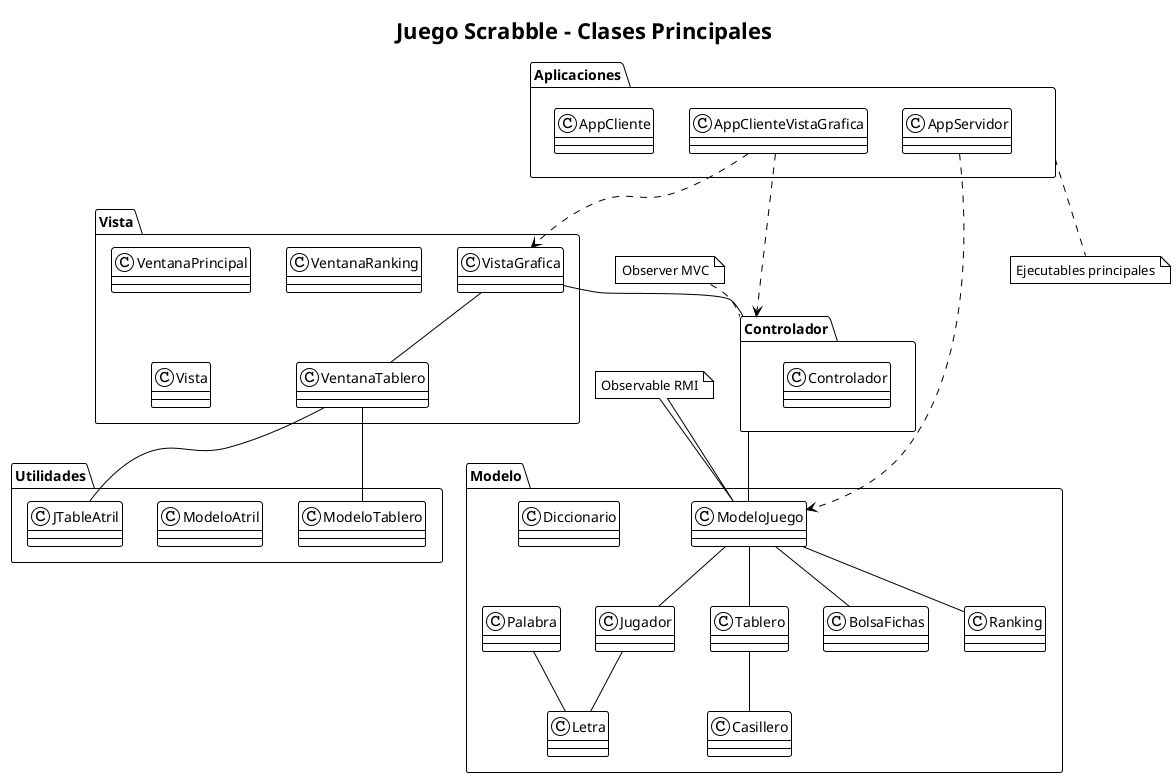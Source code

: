 @startuml Scrabble - Diagrama de Clases Simplificado
!theme plain

title Juego Scrabble - Clases Principales

' ============= CAPA MODELO =============
package "Modelo" {
    class ModeloJuego
    class Jugador
    class Tablero
    class BolsaFichas
    class Letra
    class Palabra
    class Casillero
    class Ranking
    class Diccionario
}

' ============= CAPA VISTA =============
package "Vista" {
    class VistaGrafica
    class VentanaTablero
    class VentanaPrincipal
    class VentanaRanking
    class Vista
}

' ============= CAPA CONTROLADOR =============
package "Controlador" {
    class Controlador
}

' ============= UTILIDADES =============
package "Utilidades" {
    class ModeloTablero
    class ModeloAtril
    class JTableAtril
}

' ============= APLICACIONES =============
package "Aplicaciones" {
    class AppServidor
    class AppClienteVistaGrafica
    class AppCliente
}

' ============= RELACIONES PRINCIPALES =============
ModeloJuego -- Tablero
ModeloJuego -- BolsaFichas
ModeloJuego -- Jugador
ModeloJuego -- Ranking
Tablero -- Casillero
Jugador -- Letra
Palabra -- Letra

VistaGrafica -- VentanaTablero
VistaGrafica -- Controlador
Controlador -- ModeloJuego

VentanaTablero -- ModeloTablero
VentanaTablero -- JTableAtril

AppServidor ..> ModeloJuego
AppClienteVistaGrafica ..> VistaGrafica
AppClienteVistaGrafica ..> Controlador

note top of ModeloJuego : Observable RMI
note top of Controlador : Observer MVC
note bottom of "Aplicaciones" : Ejecutables principales

@enduml
